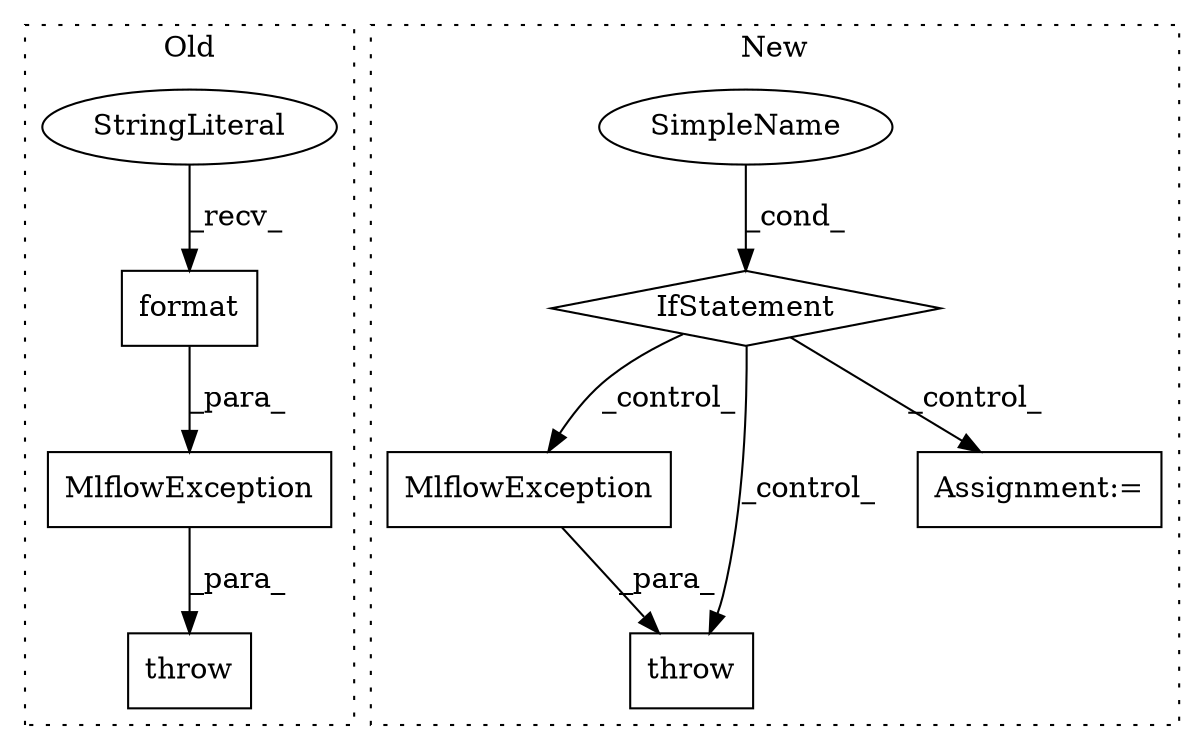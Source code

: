 digraph G {
subgraph cluster0 {
1 [label="format" a="32" s="10183,10223" l="14,2" shape="box"];
4 [label="MlflowException" a="32" s="10122,10249" l="16,1" shape="box"];
6 [label="StringLiteral" a="45" s="10138" l="44" shape="ellipse"];
8 [label="throw" a="53" s="10116" l="6" shape="box"];
label = "Old";
style="dotted";
}
subgraph cluster1 {
2 [label="MlflowException" a="32" s="11742,11907" l="16,1" shape="box"];
3 [label="IfStatement" a="25" s="11695,11724" l="4,2" shape="diamond"];
5 [label="SimpleName" a="42" s="" l="" shape="ellipse"];
7 [label="throw" a="53" s="11736" l="6" shape="box"];
9 [label="Assignment:=" a="7" s="11943" l="1" shape="box"];
label = "New";
style="dotted";
}
1 -> 4 [label="_para_"];
2 -> 7 [label="_para_"];
3 -> 7 [label="_control_"];
3 -> 9 [label="_control_"];
3 -> 2 [label="_control_"];
4 -> 8 [label="_para_"];
5 -> 3 [label="_cond_"];
6 -> 1 [label="_recv_"];
}